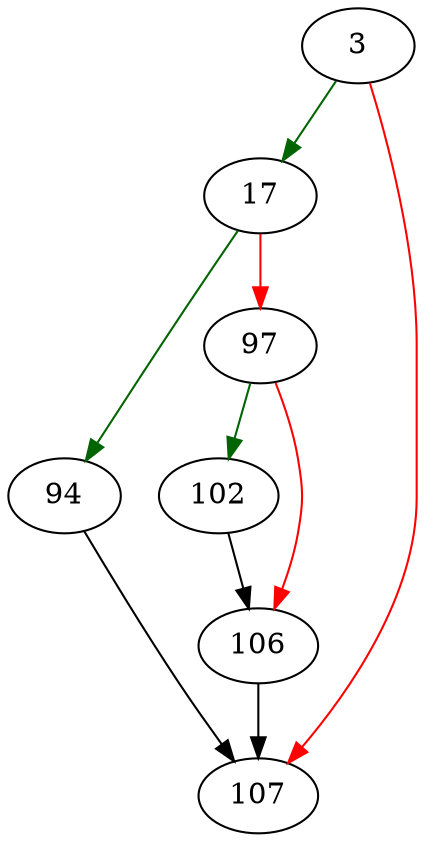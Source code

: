 strict digraph "copyNodeContent" {
	// Node definitions.
	3 [entry=true];
	17;
	107;
	94;
	97;
	102;
	106;

	// Edge definitions.
	3 -> 17 [
		color=darkgreen
		cond=true
	];
	3 -> 107 [
		color=red
		cond=false
	];
	17 -> 94 [
		color=darkgreen
		cond=true
	];
	17 -> 97 [
		color=red
		cond=false
	];
	94 -> 107;
	97 -> 102 [
		color=darkgreen
		cond=true
	];
	97 -> 106 [
		color=red
		cond=false
	];
	102 -> 106;
	106 -> 107;
}